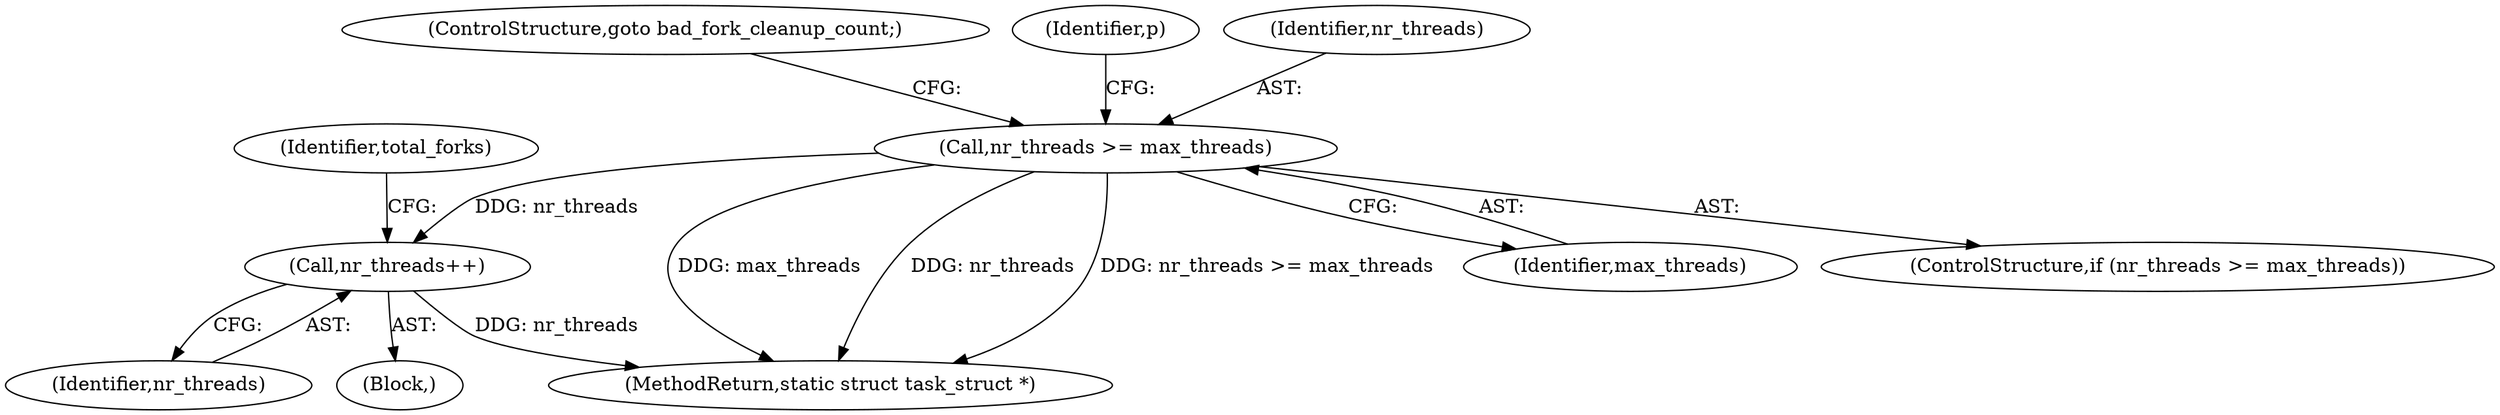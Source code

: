 digraph "0_linux_b69f2292063d2caf37ca9aec7d63ded203701bf3_1@API" {
"1000283" [label="(Call,nr_threads >= max_threads)"];
"1001036" [label="(Call,nr_threads++)"];
"1000283" [label="(Call,nr_threads >= max_threads)"];
"1000286" [label="(ControlStructure,goto bad_fork_cleanup_count;)"];
"1000293" [label="(Identifier,p)"];
"1001149" [label="(MethodReturn,static struct task_struct *)"];
"1001036" [label="(Call,nr_threads++)"];
"1001037" [label="(Identifier,nr_threads)"];
"1000285" [label="(Identifier,max_threads)"];
"1000284" [label="(Identifier,nr_threads)"];
"1000282" [label="(ControlStructure,if (nr_threads >= max_threads))"];
"1000952" [label="(Block,)"];
"1001039" [label="(Identifier,total_forks)"];
"1000283" -> "1000282"  [label="AST: "];
"1000283" -> "1000285"  [label="CFG: "];
"1000284" -> "1000283"  [label="AST: "];
"1000285" -> "1000283"  [label="AST: "];
"1000286" -> "1000283"  [label="CFG: "];
"1000293" -> "1000283"  [label="CFG: "];
"1000283" -> "1001149"  [label="DDG: max_threads"];
"1000283" -> "1001149"  [label="DDG: nr_threads"];
"1000283" -> "1001149"  [label="DDG: nr_threads >= max_threads"];
"1000283" -> "1001036"  [label="DDG: nr_threads"];
"1001036" -> "1000952"  [label="AST: "];
"1001036" -> "1001037"  [label="CFG: "];
"1001037" -> "1001036"  [label="AST: "];
"1001039" -> "1001036"  [label="CFG: "];
"1001036" -> "1001149"  [label="DDG: nr_threads"];
}
